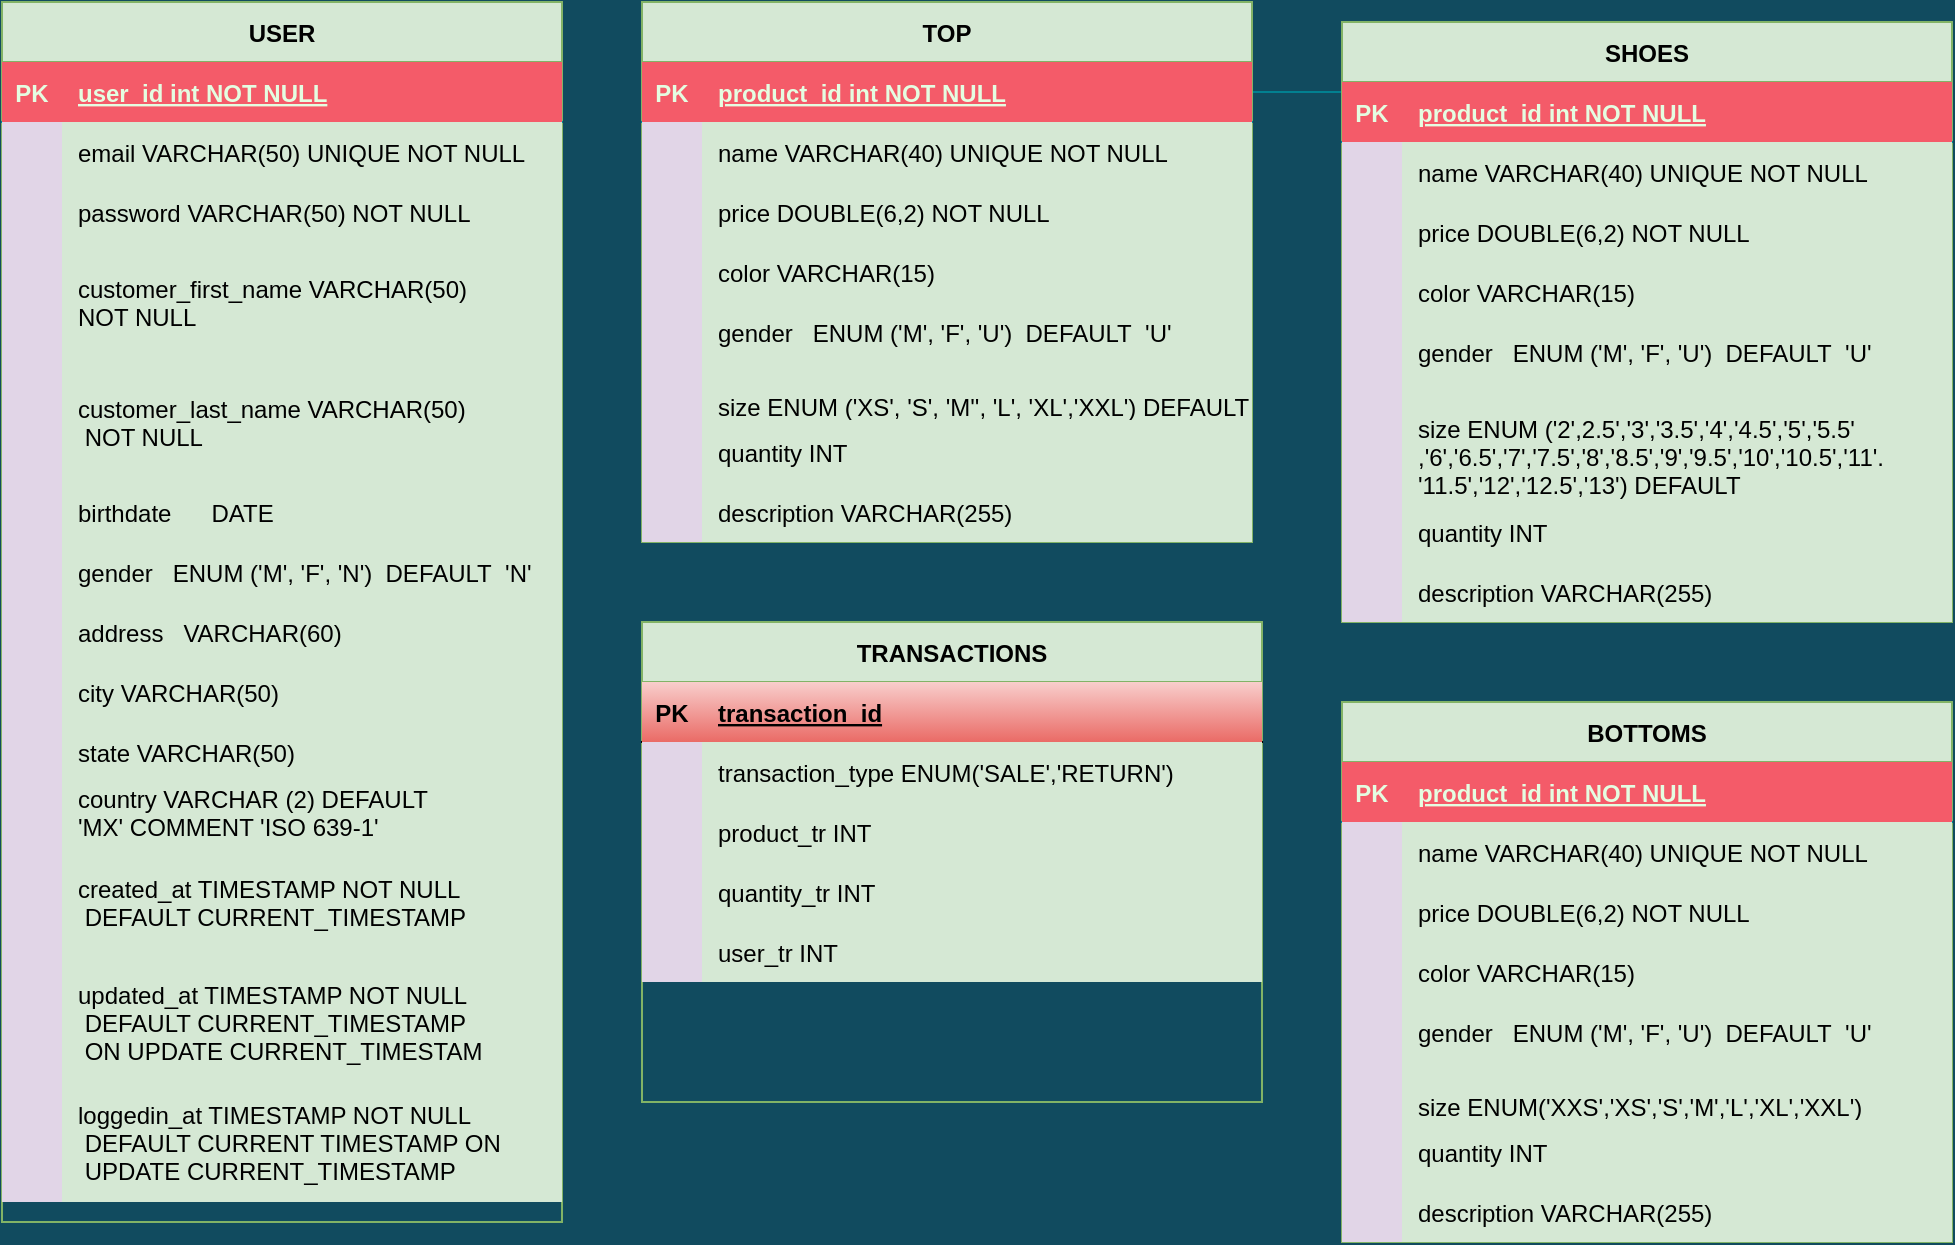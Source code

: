 <mxfile version="13.7.9" type="github">
  <diagram id="R2lEEEUBdFMjLlhIrx00" name="Page-1">
    <mxGraphModel dx="2523" dy="934" grid="1" gridSize="10" guides="1" tooltips="1" connect="1" arrows="1" fold="1" page="1" pageScale="1" pageWidth="850" pageHeight="1100" background="#114B5F" math="0" shadow="0" extFonts="Permanent Marker^https://fonts.googleapis.com/css?family=Permanent+Marker">
      <root>
        <mxCell id="0" />
        <mxCell id="1" parent="0" />
        <mxCell id="C-vyLk0tnHw3VtMMgP7b-12" value="" style="edgeStyle=entityRelationEdgeStyle;endArrow=ERzeroToMany;startArrow=ERone;endFill=1;startFill=0;fillColor=#F45B69;strokeColor=#028090;labelBackgroundColor=#114B5F;fontColor=#E4FDE1;" parent="1" edge="1">
          <mxGeometry width="100" height="100" relative="1" as="geometry">
            <mxPoint x="210.0" y="95" as="sourcePoint" />
            <mxPoint x="330" y="95.0" as="targetPoint" />
          </mxGeometry>
        </mxCell>
        <mxCell id="C-vyLk0tnHw3VtMMgP7b-23" value="USER" style="shape=table;startSize=30;container=1;collapsible=1;childLayout=tableLayout;fixedRows=1;rowLines=0;fontStyle=1;align=center;resizeLast=1;fillColor=#d5e8d4;strokeColor=#82b366;" parent="1" vertex="1">
          <mxGeometry x="-360" y="50" width="280" height="610" as="geometry" />
        </mxCell>
        <mxCell id="C-vyLk0tnHw3VtMMgP7b-24" value="" style="shape=partialRectangle;collapsible=0;dropTarget=0;pointerEvents=0;fillColor=#F45B69;points=[[0,0.5],[1,0.5]];portConstraint=eastwest;top=0;left=0;right=0;bottom=1;strokeColor=#028090;fontColor=#E4FDE1;" parent="C-vyLk0tnHw3VtMMgP7b-23" vertex="1">
          <mxGeometry y="30" width="280" height="30" as="geometry" />
        </mxCell>
        <mxCell id="C-vyLk0tnHw3VtMMgP7b-25" value="PK" style="shape=partialRectangle;overflow=hidden;connectable=0;fillColor=#F45B69;top=0;left=0;bottom=0;right=0;fontStyle=1;strokeColor=#028090;fontColor=#E4FDE1;" parent="C-vyLk0tnHw3VtMMgP7b-24" vertex="1">
          <mxGeometry width="30" height="30" as="geometry" />
        </mxCell>
        <mxCell id="C-vyLk0tnHw3VtMMgP7b-26" value="user_id int NOT NULL " style="shape=partialRectangle;overflow=hidden;connectable=0;fillColor=#F45B69;top=0;left=0;bottom=0;right=0;align=left;spacingLeft=6;fontStyle=5;strokeColor=#028090;fontColor=#E4FDE1;" parent="C-vyLk0tnHw3VtMMgP7b-24" vertex="1">
          <mxGeometry x="30" width="250" height="30" as="geometry" />
        </mxCell>
        <mxCell id="oD9PgxHHljyNCzyuAQ40-407" style="shape=partialRectangle;collapsible=0;dropTarget=0;pointerEvents=0;fillColor=#F45B69;points=[[0,0.5],[1,0.5]];portConstraint=eastwest;top=0;left=0;right=0;bottom=0;strokeColor=#028090;fontColor=#E4FDE1;" parent="C-vyLk0tnHw3VtMMgP7b-23" vertex="1">
          <mxGeometry y="60" width="280" height="30" as="geometry" />
        </mxCell>
        <mxCell id="oD9PgxHHljyNCzyuAQ40-408" style="shape=partialRectangle;overflow=hidden;connectable=0;fillColor=#e1d5e7;top=0;left=0;bottom=0;right=0;strokeColor=#9673a6;" parent="oD9PgxHHljyNCzyuAQ40-407" vertex="1">
          <mxGeometry width="30" height="30" as="geometry" />
        </mxCell>
        <mxCell id="oD9PgxHHljyNCzyuAQ40-409" value="email VARCHAR(50) UNIQUE NOT NULL" style="shape=partialRectangle;overflow=hidden;connectable=0;fillColor=#d5e8d4;top=0;left=0;bottom=0;right=0;align=left;spacingLeft=6;strokeColor=#82b366;shadow=0;sketch=0;" parent="oD9PgxHHljyNCzyuAQ40-407" vertex="1">
          <mxGeometry x="30" width="250" height="30" as="geometry" />
        </mxCell>
        <mxCell id="oD9PgxHHljyNCzyuAQ40-404" style="shape=partialRectangle;collapsible=0;dropTarget=0;pointerEvents=0;fillColor=#F45B69;points=[[0,0.5],[1,0.5]];portConstraint=eastwest;top=0;left=0;right=0;bottom=0;strokeColor=#028090;fontColor=#E4FDE1;" parent="C-vyLk0tnHw3VtMMgP7b-23" vertex="1">
          <mxGeometry y="90" width="280" height="30" as="geometry" />
        </mxCell>
        <mxCell id="oD9PgxHHljyNCzyuAQ40-405" style="shape=partialRectangle;overflow=hidden;connectable=0;fillColor=#e1d5e7;top=0;left=0;bottom=0;right=0;strokeColor=#9673a6;" parent="oD9PgxHHljyNCzyuAQ40-404" vertex="1">
          <mxGeometry width="30" height="30" as="geometry" />
        </mxCell>
        <mxCell id="oD9PgxHHljyNCzyuAQ40-406" value="password VARCHAR(50) NOT NULL" style="shape=partialRectangle;overflow=hidden;connectable=0;fillColor=#d5e8d4;top=0;left=0;bottom=0;right=0;align=left;spacingLeft=6;strokeColor=#82b366;shadow=0;sketch=0;" parent="oD9PgxHHljyNCzyuAQ40-404" vertex="1">
          <mxGeometry x="30" width="250" height="30" as="geometry" />
        </mxCell>
        <mxCell id="C-vyLk0tnHw3VtMMgP7b-27" value="" style="shape=partialRectangle;collapsible=0;dropTarget=0;pointerEvents=0;fillColor=#F45B69;points=[[0,0.5],[1,0.5]];portConstraint=eastwest;top=0;left=0;right=0;bottom=0;strokeColor=#028090;fontColor=#E4FDE1;" parent="C-vyLk0tnHw3VtMMgP7b-23" vertex="1">
          <mxGeometry y="120" width="280" height="60" as="geometry" />
        </mxCell>
        <mxCell id="C-vyLk0tnHw3VtMMgP7b-28" value="" style="shape=partialRectangle;overflow=hidden;connectable=0;fillColor=#e1d5e7;top=0;left=0;bottom=0;right=0;strokeColor=#9673a6;" parent="C-vyLk0tnHw3VtMMgP7b-27" vertex="1">
          <mxGeometry width="30" height="60" as="geometry" />
        </mxCell>
        <mxCell id="C-vyLk0tnHw3VtMMgP7b-29" value="customer_first_name VARCHAR(50) &#xa;NOT NULL" style="shape=partialRectangle;overflow=hidden;connectable=0;fillColor=#d5e8d4;top=0;left=0;bottom=0;right=0;align=left;spacingLeft=6;strokeColor=#82b366;shadow=0;sketch=0;" parent="C-vyLk0tnHw3VtMMgP7b-27" vertex="1">
          <mxGeometry x="30" width="250" height="60" as="geometry" />
        </mxCell>
        <mxCell id="oD9PgxHHljyNCzyuAQ40-422" style="shape=partialRectangle;collapsible=0;dropTarget=0;pointerEvents=0;fillColor=#F45B69;points=[[0,0.5],[1,0.5]];portConstraint=eastwest;top=0;left=0;right=0;bottom=0;strokeColor=#028090;fontColor=#E4FDE1;" parent="C-vyLk0tnHw3VtMMgP7b-23" vertex="1">
          <mxGeometry y="180" width="280" height="60" as="geometry" />
        </mxCell>
        <mxCell id="oD9PgxHHljyNCzyuAQ40-423" style="shape=partialRectangle;overflow=hidden;connectable=0;fillColor=#e1d5e7;top=0;left=0;bottom=0;right=0;strokeColor=#9673a6;" parent="oD9PgxHHljyNCzyuAQ40-422" vertex="1">
          <mxGeometry width="30" height="60" as="geometry" />
        </mxCell>
        <mxCell id="oD9PgxHHljyNCzyuAQ40-424" value="customer_last_name VARCHAR(50)&#xa; NOT NULL" style="shape=partialRectangle;overflow=hidden;connectable=0;fillColor=#d5e8d4;top=0;left=0;bottom=0;right=0;align=left;spacingLeft=6;strokeColor=#82b366;shadow=0;sketch=0;" parent="oD9PgxHHljyNCzyuAQ40-422" vertex="1">
          <mxGeometry x="30" width="250" height="60" as="geometry" />
        </mxCell>
        <mxCell id="oD9PgxHHljyNCzyuAQ40-401" style="shape=partialRectangle;collapsible=0;dropTarget=0;pointerEvents=0;fillColor=#F45B69;points=[[0,0.5],[1,0.5]];portConstraint=eastwest;top=0;left=0;right=0;bottom=0;strokeColor=#028090;fontColor=#E4FDE1;" parent="C-vyLk0tnHw3VtMMgP7b-23" vertex="1">
          <mxGeometry y="240" width="280" height="30" as="geometry" />
        </mxCell>
        <mxCell id="oD9PgxHHljyNCzyuAQ40-402" style="shape=partialRectangle;overflow=hidden;connectable=0;fillColor=#e1d5e7;top=0;left=0;bottom=0;right=0;strokeColor=#9673a6;" parent="oD9PgxHHljyNCzyuAQ40-401" vertex="1">
          <mxGeometry width="30" height="30" as="geometry" />
        </mxCell>
        <mxCell id="oD9PgxHHljyNCzyuAQ40-403" value="birthdate      DATE" style="shape=partialRectangle;overflow=hidden;connectable=0;fillColor=#d5e8d4;top=0;left=0;bottom=0;right=0;align=left;spacingLeft=6;strokeColor=#82b366;shadow=0;sketch=0;" parent="oD9PgxHHljyNCzyuAQ40-401" vertex="1">
          <mxGeometry x="30" width="250" height="30" as="geometry" />
        </mxCell>
        <mxCell id="oD9PgxHHljyNCzyuAQ40-410" style="shape=partialRectangle;collapsible=0;dropTarget=0;pointerEvents=0;fillColor=#F45B69;points=[[0,0.5],[1,0.5]];portConstraint=eastwest;top=0;left=0;right=0;bottom=0;strokeColor=#028090;fontColor=#E4FDE1;" parent="C-vyLk0tnHw3VtMMgP7b-23" vertex="1">
          <mxGeometry y="270" width="280" height="30" as="geometry" />
        </mxCell>
        <mxCell id="oD9PgxHHljyNCzyuAQ40-411" style="shape=partialRectangle;overflow=hidden;connectable=0;fillColor=#e1d5e7;top=0;left=0;bottom=0;right=0;strokeColor=#9673a6;" parent="oD9PgxHHljyNCzyuAQ40-410" vertex="1">
          <mxGeometry width="30" height="30" as="geometry" />
        </mxCell>
        <mxCell id="oD9PgxHHljyNCzyuAQ40-412" value="gender   ENUM (&#39;M&#39;, &#39;F&#39;, &#39;N&#39;)  DEFAULT  &#39;N&#39;" style="shape=partialRectangle;overflow=hidden;connectable=0;fillColor=#d5e8d4;top=0;left=0;bottom=0;right=0;align=left;spacingLeft=6;strokeColor=#82b366;shadow=0;sketch=0;" parent="oD9PgxHHljyNCzyuAQ40-410" vertex="1">
          <mxGeometry x="30" width="250" height="30" as="geometry" />
        </mxCell>
        <mxCell id="oD9PgxHHljyNCzyuAQ40-419" style="shape=partialRectangle;collapsible=0;dropTarget=0;pointerEvents=0;fillColor=#F45B69;points=[[0,0.5],[1,0.5]];portConstraint=eastwest;top=0;left=0;right=0;bottom=0;strokeColor=#028090;fontColor=#E4FDE1;" parent="C-vyLk0tnHw3VtMMgP7b-23" vertex="1">
          <mxGeometry y="300" width="280" height="30" as="geometry" />
        </mxCell>
        <mxCell id="oD9PgxHHljyNCzyuAQ40-420" style="shape=partialRectangle;overflow=hidden;connectable=0;fillColor=#e1d5e7;top=0;left=0;bottom=0;right=0;strokeColor=#9673a6;" parent="oD9PgxHHljyNCzyuAQ40-419" vertex="1">
          <mxGeometry width="30" height="30" as="geometry" />
        </mxCell>
        <mxCell id="oD9PgxHHljyNCzyuAQ40-421" value="address   VARCHAR(60)" style="shape=partialRectangle;overflow=hidden;connectable=0;fillColor=#d5e8d4;top=0;left=0;bottom=0;right=0;align=left;spacingLeft=6;strokeColor=#82b366;shadow=0;sketch=0;" parent="oD9PgxHHljyNCzyuAQ40-419" vertex="1">
          <mxGeometry x="30" width="250" height="30" as="geometry" />
        </mxCell>
        <mxCell id="oD9PgxHHljyNCzyuAQ40-469" style="shape=partialRectangle;collapsible=0;dropTarget=0;pointerEvents=0;fillColor=#F45B69;points=[[0,0.5],[1,0.5]];portConstraint=eastwest;top=0;left=0;right=0;bottom=0;strokeColor=#028090;fontColor=#E4FDE1;" parent="C-vyLk0tnHw3VtMMgP7b-23" vertex="1">
          <mxGeometry y="330" width="280" height="30" as="geometry" />
        </mxCell>
        <mxCell id="oD9PgxHHljyNCzyuAQ40-470" style="shape=partialRectangle;overflow=hidden;connectable=0;fillColor=#e1d5e7;top=0;left=0;bottom=0;right=0;strokeColor=#9673a6;" parent="oD9PgxHHljyNCzyuAQ40-469" vertex="1">
          <mxGeometry width="30" height="30" as="geometry" />
        </mxCell>
        <mxCell id="oD9PgxHHljyNCzyuAQ40-471" value="city VARCHAR(50)" style="shape=partialRectangle;overflow=hidden;connectable=0;fillColor=#d5e8d4;top=0;left=0;bottom=0;right=0;align=left;spacingLeft=6;strokeColor=#82b366;shadow=0;sketch=0;" parent="oD9PgxHHljyNCzyuAQ40-469" vertex="1">
          <mxGeometry x="30" width="250" height="30" as="geometry" />
        </mxCell>
        <mxCell id="oD9PgxHHljyNCzyuAQ40-416" style="shape=partialRectangle;collapsible=0;dropTarget=0;pointerEvents=0;fillColor=#F45B69;points=[[0,0.5],[1,0.5]];portConstraint=eastwest;top=0;left=0;right=0;bottom=0;strokeColor=#028090;fontColor=#E4FDE1;" parent="C-vyLk0tnHw3VtMMgP7b-23" vertex="1">
          <mxGeometry y="360" width="280" height="30" as="geometry" />
        </mxCell>
        <mxCell id="oD9PgxHHljyNCzyuAQ40-417" style="shape=partialRectangle;overflow=hidden;connectable=0;fillColor=#e1d5e7;top=0;left=0;bottom=0;right=0;strokeColor=#9673a6;" parent="oD9PgxHHljyNCzyuAQ40-416" vertex="1">
          <mxGeometry width="30" height="30" as="geometry" />
        </mxCell>
        <mxCell id="oD9PgxHHljyNCzyuAQ40-418" value="state VARCHAR(50)" style="shape=partialRectangle;overflow=hidden;connectable=0;fillColor=#d5e8d4;top=0;left=0;bottom=0;right=0;align=left;spacingLeft=6;strokeColor=#82b366;shadow=0;sketch=0;" parent="oD9PgxHHljyNCzyuAQ40-416" vertex="1">
          <mxGeometry x="30" width="250" height="30" as="geometry" />
        </mxCell>
        <mxCell id="oD9PgxHHljyNCzyuAQ40-413" style="shape=partialRectangle;collapsible=0;dropTarget=0;pointerEvents=0;fillColor=#F45B69;points=[[0,0.5],[1,0.5]];portConstraint=eastwest;top=0;left=0;right=0;bottom=0;strokeColor=#028090;fontColor=#E4FDE1;" parent="C-vyLk0tnHw3VtMMgP7b-23" vertex="1">
          <mxGeometry y="390" width="280" height="30" as="geometry" />
        </mxCell>
        <mxCell id="oD9PgxHHljyNCzyuAQ40-414" style="shape=partialRectangle;overflow=hidden;connectable=0;fillColor=#e1d5e7;top=0;left=0;bottom=0;right=0;strokeColor=#9673a6;" parent="oD9PgxHHljyNCzyuAQ40-413" vertex="1">
          <mxGeometry width="30" height="30" as="geometry" />
        </mxCell>
        <mxCell id="oD9PgxHHljyNCzyuAQ40-415" value="country VARCHAR (2) DEFAULT &#xa;&#39;MX&#39; COMMENT &#39;ISO 639-1&#39;" style="shape=partialRectangle;overflow=hidden;connectable=0;fillColor=#d5e8d4;top=0;left=0;bottom=0;right=0;align=left;spacingLeft=6;strokeColor=#82b366;shadow=0;sketch=0;" parent="oD9PgxHHljyNCzyuAQ40-413" vertex="1">
          <mxGeometry x="30" width="250" height="30" as="geometry" />
        </mxCell>
        <mxCell id="naut1iJeY3-tJLhUPmOj-7" style="shape=partialRectangle;collapsible=0;dropTarget=0;pointerEvents=0;fillColor=#F45B69;points=[[0,0.5],[1,0.5]];portConstraint=eastwest;top=0;left=0;right=0;bottom=0;strokeColor=#028090;fontColor=#E4FDE1;" parent="C-vyLk0tnHw3VtMMgP7b-23" vertex="1">
          <mxGeometry y="420" width="280" height="60" as="geometry" />
        </mxCell>
        <mxCell id="naut1iJeY3-tJLhUPmOj-8" style="shape=partialRectangle;overflow=hidden;connectable=0;fillColor=#e1d5e7;top=0;left=0;bottom=0;right=0;strokeColor=#9673a6;" parent="naut1iJeY3-tJLhUPmOj-7" vertex="1">
          <mxGeometry width="30" height="60" as="geometry" />
        </mxCell>
        <mxCell id="naut1iJeY3-tJLhUPmOj-9" value="created_at TIMESTAMP NOT NULL&#xa; DEFAULT CURRENT_TIMESTAMP" style="shape=partialRectangle;overflow=hidden;connectable=0;fillColor=#d5e8d4;top=0;left=0;bottom=0;right=0;align=left;spacingLeft=6;strokeColor=#82b366;shadow=0;sketch=0;" parent="naut1iJeY3-tJLhUPmOj-7" vertex="1">
          <mxGeometry x="30" width="250" height="60" as="geometry" />
        </mxCell>
        <mxCell id="naut1iJeY3-tJLhUPmOj-4" style="shape=partialRectangle;collapsible=0;dropTarget=0;pointerEvents=0;fillColor=#F45B69;points=[[0,0.5],[1,0.5]];portConstraint=eastwest;top=0;left=0;right=0;bottom=0;strokeColor=#028090;fontColor=#E4FDE1;" parent="C-vyLk0tnHw3VtMMgP7b-23" vertex="1">
          <mxGeometry y="480" width="280" height="60" as="geometry" />
        </mxCell>
        <mxCell id="naut1iJeY3-tJLhUPmOj-5" style="shape=partialRectangle;overflow=hidden;connectable=0;fillColor=#e1d5e7;top=0;left=0;bottom=0;right=0;strokeColor=#9673a6;" parent="naut1iJeY3-tJLhUPmOj-4" vertex="1">
          <mxGeometry width="30" height="60" as="geometry" />
        </mxCell>
        <mxCell id="naut1iJeY3-tJLhUPmOj-6" value="updated_at TIMESTAMP NOT NULL&#xa; DEFAULT CURRENT_TIMESTAMP&#xa; ON UPDATE CURRENT_TIMESTAM" style="shape=partialRectangle;overflow=hidden;connectable=0;fillColor=#d5e8d4;top=0;left=0;bottom=0;right=0;align=left;spacingLeft=6;strokeColor=#82b366;shadow=0;sketch=0;" parent="naut1iJeY3-tJLhUPmOj-4" vertex="1">
          <mxGeometry x="30" width="250" height="60" as="geometry" />
        </mxCell>
        <mxCell id="L4Gg6CI8i0R-dzwSmzp2-1" style="shape=partialRectangle;collapsible=0;dropTarget=0;pointerEvents=0;fillColor=#F45B69;points=[[0,0.5],[1,0.5]];portConstraint=eastwest;top=0;left=0;right=0;bottom=0;strokeColor=#028090;fontColor=#E4FDE1;" vertex="1" parent="C-vyLk0tnHw3VtMMgP7b-23">
          <mxGeometry y="540" width="280" height="60" as="geometry" />
        </mxCell>
        <mxCell id="L4Gg6CI8i0R-dzwSmzp2-2" style="shape=partialRectangle;overflow=hidden;connectable=0;fillColor=#e1d5e7;top=0;left=0;bottom=0;right=0;strokeColor=#9673a6;" vertex="1" parent="L4Gg6CI8i0R-dzwSmzp2-1">
          <mxGeometry width="30" height="60" as="geometry" />
        </mxCell>
        <mxCell id="L4Gg6CI8i0R-dzwSmzp2-3" value="loggedin_at TIMESTAMP NOT NULL&#xa; DEFAULT CURRENT TIMESTAMP ON&#xa; UPDATE CURRENT_TIMESTAMP" style="shape=partialRectangle;overflow=hidden;connectable=0;fillColor=#d5e8d4;top=0;left=0;bottom=0;right=0;align=left;spacingLeft=6;strokeColor=#82b366;shadow=0;sketch=0;" vertex="1" parent="L4Gg6CI8i0R-dzwSmzp2-1">
          <mxGeometry x="30" width="250" height="60" as="geometry" />
        </mxCell>
        <mxCell id="oD9PgxHHljyNCzyuAQ40-425" value="TOP" style="shape=table;startSize=30;container=1;collapsible=1;childLayout=tableLayout;fixedRows=1;rowLines=0;fontStyle=1;align=center;resizeLast=1;fillColor=#d5e8d4;strokeColor=#82b366;" parent="1" vertex="1">
          <mxGeometry x="-40" y="50" width="305" height="270" as="geometry" />
        </mxCell>
        <mxCell id="oD9PgxHHljyNCzyuAQ40-426" value="" style="shape=partialRectangle;collapsible=0;dropTarget=0;pointerEvents=0;fillColor=#F45B69;points=[[0,0.5],[1,0.5]];portConstraint=eastwest;top=0;left=0;right=0;bottom=1;strokeColor=#028090;fontColor=#E4FDE1;" parent="oD9PgxHHljyNCzyuAQ40-425" vertex="1">
          <mxGeometry y="30" width="305" height="30" as="geometry" />
        </mxCell>
        <mxCell id="oD9PgxHHljyNCzyuAQ40-427" value="PK" style="shape=partialRectangle;overflow=hidden;connectable=0;fillColor=#F45B69;top=0;left=0;bottom=0;right=0;fontStyle=1;strokeColor=#028090;fontColor=#E4FDE1;" parent="oD9PgxHHljyNCzyuAQ40-426" vertex="1">
          <mxGeometry width="30" height="30" as="geometry" />
        </mxCell>
        <mxCell id="oD9PgxHHljyNCzyuAQ40-428" value="product_id int NOT NULL " style="shape=partialRectangle;overflow=hidden;connectable=0;fillColor=#F45B69;top=0;left=0;bottom=0;right=0;align=left;spacingLeft=6;fontStyle=5;strokeColor=#028090;fontColor=#E4FDE1;" parent="oD9PgxHHljyNCzyuAQ40-426" vertex="1">
          <mxGeometry x="30" width="275" height="30" as="geometry" />
        </mxCell>
        <mxCell id="oD9PgxHHljyNCzyuAQ40-429" style="shape=partialRectangle;collapsible=0;dropTarget=0;pointerEvents=0;fillColor=#F45B69;points=[[0,0.5],[1,0.5]];portConstraint=eastwest;top=0;left=0;right=0;bottom=0;strokeColor=#028090;fontColor=#E4FDE1;" parent="oD9PgxHHljyNCzyuAQ40-425" vertex="1">
          <mxGeometry y="60" width="305" height="30" as="geometry" />
        </mxCell>
        <mxCell id="oD9PgxHHljyNCzyuAQ40-430" style="shape=partialRectangle;overflow=hidden;connectable=0;fillColor=#e1d5e7;top=0;left=0;bottom=0;right=0;strokeColor=#9673a6;" parent="oD9PgxHHljyNCzyuAQ40-429" vertex="1">
          <mxGeometry width="30" height="30" as="geometry" />
        </mxCell>
        <mxCell id="oD9PgxHHljyNCzyuAQ40-431" value="name VARCHAR(40) UNIQUE NOT NULL" style="shape=partialRectangle;overflow=hidden;connectable=0;fillColor=#d5e8d4;top=0;left=0;bottom=0;right=0;align=left;spacingLeft=6;strokeColor=#82b366;shadow=0;sketch=0;" parent="oD9PgxHHljyNCzyuAQ40-429" vertex="1">
          <mxGeometry x="30" width="275" height="30" as="geometry" />
        </mxCell>
        <mxCell id="oD9PgxHHljyNCzyuAQ40-432" value="" style="shape=partialRectangle;collapsible=0;dropTarget=0;pointerEvents=0;fillColor=#F45B69;points=[[0,0.5],[1,0.5]];portConstraint=eastwest;top=0;left=0;right=0;bottom=0;strokeColor=#028090;fontColor=#E4FDE1;" parent="oD9PgxHHljyNCzyuAQ40-425" vertex="1">
          <mxGeometry y="90" width="305" height="30" as="geometry" />
        </mxCell>
        <mxCell id="oD9PgxHHljyNCzyuAQ40-433" value="" style="shape=partialRectangle;overflow=hidden;connectable=0;fillColor=#e1d5e7;top=0;left=0;bottom=0;right=0;strokeColor=#9673a6;" parent="oD9PgxHHljyNCzyuAQ40-432" vertex="1">
          <mxGeometry width="30" height="30" as="geometry" />
        </mxCell>
        <mxCell id="oD9PgxHHljyNCzyuAQ40-434" value="price DOUBLE(6,2) NOT NULL" style="shape=partialRectangle;overflow=hidden;connectable=0;fillColor=#d5e8d4;top=0;left=0;bottom=0;right=0;align=left;spacingLeft=6;strokeColor=#82b366;shadow=0;sketch=0;" parent="oD9PgxHHljyNCzyuAQ40-432" vertex="1">
          <mxGeometry x="30" width="275" height="30" as="geometry" />
        </mxCell>
        <mxCell id="oD9PgxHHljyNCzyuAQ40-435" style="shape=partialRectangle;collapsible=0;dropTarget=0;pointerEvents=0;fillColor=#F45B69;points=[[0,0.5],[1,0.5]];portConstraint=eastwest;top=0;left=0;right=0;bottom=0;strokeColor=#028090;fontColor=#E4FDE1;" parent="oD9PgxHHljyNCzyuAQ40-425" vertex="1">
          <mxGeometry y="120" width="305" height="30" as="geometry" />
        </mxCell>
        <mxCell id="oD9PgxHHljyNCzyuAQ40-436" style="shape=partialRectangle;overflow=hidden;connectable=0;fillColor=#e1d5e7;top=0;left=0;bottom=0;right=0;strokeColor=#9673a6;" parent="oD9PgxHHljyNCzyuAQ40-435" vertex="1">
          <mxGeometry width="30" height="30" as="geometry" />
        </mxCell>
        <mxCell id="oD9PgxHHljyNCzyuAQ40-437" value="color VARCHAR(15)" style="shape=partialRectangle;overflow=hidden;connectable=0;fillColor=#d5e8d4;top=0;left=0;bottom=0;right=0;align=left;spacingLeft=6;strokeColor=#82b366;shadow=0;sketch=0;" parent="oD9PgxHHljyNCzyuAQ40-435" vertex="1">
          <mxGeometry x="30" width="275" height="30" as="geometry" />
        </mxCell>
        <mxCell id="oD9PgxHHljyNCzyuAQ40-444" style="shape=partialRectangle;collapsible=0;dropTarget=0;pointerEvents=0;fillColor=#F45B69;points=[[0,0.5],[1,0.5]];portConstraint=eastwest;top=0;left=0;right=0;bottom=0;strokeColor=#028090;fontColor=#E4FDE1;" parent="oD9PgxHHljyNCzyuAQ40-425" vertex="1">
          <mxGeometry y="150" width="305" height="30" as="geometry" />
        </mxCell>
        <mxCell id="oD9PgxHHljyNCzyuAQ40-445" style="shape=partialRectangle;overflow=hidden;connectable=0;fillColor=#e1d5e7;top=0;left=0;bottom=0;right=0;strokeColor=#9673a6;" parent="oD9PgxHHljyNCzyuAQ40-444" vertex="1">
          <mxGeometry width="30" height="30" as="geometry" />
        </mxCell>
        <mxCell id="oD9PgxHHljyNCzyuAQ40-446" value="gender   ENUM (&#39;M&#39;, &#39;F&#39;, &#39;U&#39;)  DEFAULT  &#39;U&#39;" style="shape=partialRectangle;overflow=hidden;connectable=0;fillColor=#d5e8d4;top=0;left=0;bottom=0;right=0;align=left;spacingLeft=6;strokeColor=#82b366;shadow=0;sketch=0;" parent="oD9PgxHHljyNCzyuAQ40-444" vertex="1">
          <mxGeometry x="30" width="275" height="30" as="geometry" />
        </mxCell>
        <mxCell id="oD9PgxHHljyNCzyuAQ40-450" style="shape=partialRectangle;collapsible=0;dropTarget=0;pointerEvents=0;fillColor=#F45B69;points=[[0,0.5],[1,0.5]];portConstraint=eastwest;top=0;left=0;right=0;bottom=0;strokeColor=#028090;fontColor=#E4FDE1;" parent="oD9PgxHHljyNCzyuAQ40-425" vertex="1">
          <mxGeometry y="180" width="305" height="30" as="geometry" />
        </mxCell>
        <mxCell id="oD9PgxHHljyNCzyuAQ40-451" style="shape=partialRectangle;overflow=hidden;connectable=0;fillColor=#e1d5e7;top=0;left=0;bottom=0;right=0;strokeColor=#9673a6;" parent="oD9PgxHHljyNCzyuAQ40-450" vertex="1">
          <mxGeometry width="30" height="30" as="geometry" />
        </mxCell>
        <mxCell id="oD9PgxHHljyNCzyuAQ40-452" value="&#xa;size ENUM (&#39;XS&#39;, &#39;S&#39;, &#39;M&#39;&#39;, &#39;L&#39;, &#39;XL&#39;,&#39;XXL&#39;) DEFAULT &#39;M&#39;" style="shape=partialRectangle;overflow=hidden;connectable=0;fillColor=#d5e8d4;top=0;left=0;bottom=0;right=0;align=left;spacingLeft=6;strokeColor=#82b366;shadow=0;sketch=0;" parent="oD9PgxHHljyNCzyuAQ40-450" vertex="1">
          <mxGeometry x="30" width="275" height="30" as="geometry" />
        </mxCell>
        <mxCell id="naut1iJeY3-tJLhUPmOj-10" style="shape=partialRectangle;collapsible=0;dropTarget=0;pointerEvents=0;fillColor=#F45B69;points=[[0,0.5],[1,0.5]];portConstraint=eastwest;top=0;left=0;right=0;bottom=0;strokeColor=#028090;fontColor=#E4FDE1;" parent="oD9PgxHHljyNCzyuAQ40-425" vertex="1">
          <mxGeometry y="210" width="305" height="30" as="geometry" />
        </mxCell>
        <mxCell id="naut1iJeY3-tJLhUPmOj-11" style="shape=partialRectangle;overflow=hidden;connectable=0;fillColor=#e1d5e7;top=0;left=0;bottom=0;right=0;strokeColor=#9673a6;" parent="naut1iJeY3-tJLhUPmOj-10" vertex="1">
          <mxGeometry width="30" height="30" as="geometry" />
        </mxCell>
        <mxCell id="naut1iJeY3-tJLhUPmOj-12" value="quantity INT" style="shape=partialRectangle;overflow=hidden;connectable=0;fillColor=#d5e8d4;top=0;left=0;bottom=0;right=0;align=left;spacingLeft=6;strokeColor=#82b366;shadow=0;sketch=0;" parent="naut1iJeY3-tJLhUPmOj-10" vertex="1">
          <mxGeometry x="30" width="275" height="30" as="geometry" />
        </mxCell>
        <mxCell id="naut1iJeY3-tJLhUPmOj-13" style="shape=partialRectangle;collapsible=0;dropTarget=0;pointerEvents=0;fillColor=#F45B69;points=[[0,0.5],[1,0.5]];portConstraint=eastwest;top=0;left=0;right=0;bottom=0;strokeColor=#028090;fontColor=#E4FDE1;" parent="oD9PgxHHljyNCzyuAQ40-425" vertex="1">
          <mxGeometry y="240" width="305" height="30" as="geometry" />
        </mxCell>
        <mxCell id="naut1iJeY3-tJLhUPmOj-14" style="shape=partialRectangle;overflow=hidden;connectable=0;fillColor=#e1d5e7;top=0;left=0;bottom=0;right=0;strokeColor=#9673a6;" parent="naut1iJeY3-tJLhUPmOj-13" vertex="1">
          <mxGeometry width="30" height="30" as="geometry" />
        </mxCell>
        <mxCell id="naut1iJeY3-tJLhUPmOj-15" value="description VARCHAR(255)" style="shape=partialRectangle;overflow=hidden;connectable=0;fillColor=#d5e8d4;top=0;left=0;bottom=0;right=0;align=left;spacingLeft=6;strokeColor=#82b366;shadow=0;sketch=0;" parent="naut1iJeY3-tJLhUPmOj-13" vertex="1">
          <mxGeometry x="30" width="275" height="30" as="geometry" />
        </mxCell>
        <mxCell id="L4Gg6CI8i0R-dzwSmzp2-7" value="TRANSACTIONS" style="shape=table;startSize=30;container=1;collapsible=1;childLayout=tableLayout;fixedRows=1;rowLines=0;fontStyle=1;align=center;resizeLast=1;fillColor=#d5e8d4;strokeColor=#82b366;" vertex="1" parent="1">
          <mxGeometry x="-40" y="360" width="310" height="240" as="geometry" />
        </mxCell>
        <mxCell id="L4Gg6CI8i0R-dzwSmzp2-8" value="" style="shape=partialRectangle;collapsible=0;dropTarget=0;pointerEvents=0;fillColor=none;top=0;left=0;bottom=1;right=0;points=[[0,0.5],[1,0.5]];portConstraint=eastwest;" vertex="1" parent="L4Gg6CI8i0R-dzwSmzp2-7">
          <mxGeometry y="30" width="310" height="30" as="geometry" />
        </mxCell>
        <mxCell id="L4Gg6CI8i0R-dzwSmzp2-9" value="PK" style="shape=partialRectangle;connectable=0;fillColor=#f8cecc;top=0;left=0;bottom=0;right=0;fontStyle=1;overflow=hidden;strokeColor=#b85450;gradientColor=#ea6b66;" vertex="1" parent="L4Gg6CI8i0R-dzwSmzp2-8">
          <mxGeometry width="30" height="30" as="geometry" />
        </mxCell>
        <mxCell id="L4Gg6CI8i0R-dzwSmzp2-10" value="transaction_id" style="shape=partialRectangle;connectable=0;fillColor=#f8cecc;top=0;left=0;bottom=0;right=0;align=left;spacingLeft=6;fontStyle=5;overflow=hidden;strokeColor=#b85450;gradientColor=#ea6b66;" vertex="1" parent="L4Gg6CI8i0R-dzwSmzp2-8">
          <mxGeometry x="30" width="280" height="30" as="geometry" />
        </mxCell>
        <mxCell id="L4Gg6CI8i0R-dzwSmzp2-11" value="" style="shape=partialRectangle;collapsible=0;dropTarget=0;pointerEvents=0;fillColor=none;top=0;left=0;bottom=0;right=0;points=[[0,0.5],[1,0.5]];portConstraint=eastwest;" vertex="1" parent="L4Gg6CI8i0R-dzwSmzp2-7">
          <mxGeometry y="60" width="310" height="30" as="geometry" />
        </mxCell>
        <mxCell id="L4Gg6CI8i0R-dzwSmzp2-12" value="" style="shape=partialRectangle;connectable=0;fillColor=#e1d5e7;top=0;left=0;bottom=0;right=0;editable=1;overflow=hidden;strokeColor=#9673a6;" vertex="1" parent="L4Gg6CI8i0R-dzwSmzp2-11">
          <mxGeometry width="30" height="30" as="geometry" />
        </mxCell>
        <mxCell id="L4Gg6CI8i0R-dzwSmzp2-13" value="transaction_type ENUM(&#39;SALE&#39;,&#39;RETURN&#39;)" style="shape=partialRectangle;connectable=0;fillColor=#d5e8d4;top=0;left=0;bottom=0;right=0;align=left;spacingLeft=6;overflow=hidden;strokeColor=#82b366;" vertex="1" parent="L4Gg6CI8i0R-dzwSmzp2-11">
          <mxGeometry x="30" width="280" height="30" as="geometry" />
        </mxCell>
        <mxCell id="L4Gg6CI8i0R-dzwSmzp2-14" value="" style="shape=partialRectangle;collapsible=0;dropTarget=0;pointerEvents=0;fillColor=none;top=0;left=0;bottom=0;right=0;points=[[0,0.5],[1,0.5]];portConstraint=eastwest;" vertex="1" parent="L4Gg6CI8i0R-dzwSmzp2-7">
          <mxGeometry y="90" width="310" height="30" as="geometry" />
        </mxCell>
        <mxCell id="L4Gg6CI8i0R-dzwSmzp2-15" value="" style="shape=partialRectangle;connectable=0;fillColor=#e1d5e7;top=0;left=0;bottom=0;right=0;editable=1;overflow=hidden;strokeColor=#9673a6;" vertex="1" parent="L4Gg6CI8i0R-dzwSmzp2-14">
          <mxGeometry width="30" height="30" as="geometry" />
        </mxCell>
        <mxCell id="L4Gg6CI8i0R-dzwSmzp2-16" value="product_tr INT" style="shape=partialRectangle;connectable=0;fillColor=#d5e8d4;top=0;left=0;bottom=0;right=0;align=left;spacingLeft=6;overflow=hidden;strokeColor=#82b366;" vertex="1" parent="L4Gg6CI8i0R-dzwSmzp2-14">
          <mxGeometry x="30" width="280" height="30" as="geometry" />
        </mxCell>
        <mxCell id="L4Gg6CI8i0R-dzwSmzp2-17" value="" style="shape=partialRectangle;collapsible=0;dropTarget=0;pointerEvents=0;fillColor=none;top=0;left=0;bottom=0;right=0;points=[[0,0.5],[1,0.5]];portConstraint=eastwest;" vertex="1" parent="L4Gg6CI8i0R-dzwSmzp2-7">
          <mxGeometry y="120" width="310" height="30" as="geometry" />
        </mxCell>
        <mxCell id="L4Gg6CI8i0R-dzwSmzp2-18" value="" style="shape=partialRectangle;connectable=0;fillColor=#e1d5e7;top=0;left=0;bottom=0;right=0;editable=1;overflow=hidden;strokeColor=#9673a6;" vertex="1" parent="L4Gg6CI8i0R-dzwSmzp2-17">
          <mxGeometry width="30" height="30" as="geometry" />
        </mxCell>
        <mxCell id="L4Gg6CI8i0R-dzwSmzp2-19" value="quantity_tr INT" style="shape=partialRectangle;connectable=0;fillColor=#d5e8d4;top=0;left=0;bottom=0;right=0;align=left;spacingLeft=6;overflow=hidden;strokeColor=#82b366;" vertex="1" parent="L4Gg6CI8i0R-dzwSmzp2-17">
          <mxGeometry x="30" width="280" height="30" as="geometry" />
        </mxCell>
        <mxCell id="L4Gg6CI8i0R-dzwSmzp2-76" style="shape=partialRectangle;collapsible=0;dropTarget=0;pointerEvents=0;fillColor=none;top=0;left=0;bottom=0;right=0;points=[[0,0.5],[1,0.5]];portConstraint=eastwest;" vertex="1" parent="L4Gg6CI8i0R-dzwSmzp2-7">
          <mxGeometry y="150" width="310" height="30" as="geometry" />
        </mxCell>
        <mxCell id="L4Gg6CI8i0R-dzwSmzp2-77" style="shape=partialRectangle;connectable=0;fillColor=#e1d5e7;top=0;left=0;bottom=0;right=0;editable=1;overflow=hidden;strokeColor=#9673a6;" vertex="1" parent="L4Gg6CI8i0R-dzwSmzp2-76">
          <mxGeometry width="30" height="30" as="geometry" />
        </mxCell>
        <mxCell id="L4Gg6CI8i0R-dzwSmzp2-78" value="user_tr INT" style="shape=partialRectangle;connectable=0;fillColor=#d5e8d4;top=0;left=0;bottom=0;right=0;align=left;spacingLeft=6;overflow=hidden;strokeColor=#82b366;" vertex="1" parent="L4Gg6CI8i0R-dzwSmzp2-76">
          <mxGeometry x="30" width="280" height="30" as="geometry" />
        </mxCell>
        <mxCell id="L4Gg6CI8i0R-dzwSmzp2-45" value="BOTTOMS" style="shape=table;startSize=30;container=1;collapsible=1;childLayout=tableLayout;fixedRows=1;rowLines=0;fontStyle=1;align=center;resizeLast=1;fillColor=#d5e8d4;strokeColor=#82b366;" vertex="1" parent="1">
          <mxGeometry x="310" y="400" width="305" height="270.0" as="geometry" />
        </mxCell>
        <mxCell id="L4Gg6CI8i0R-dzwSmzp2-46" value="" style="shape=partialRectangle;collapsible=0;dropTarget=0;pointerEvents=0;fillColor=#F45B69;points=[[0,0.5],[1,0.5]];portConstraint=eastwest;top=0;left=0;right=0;bottom=1;strokeColor=#028090;fontColor=#E4FDE1;" vertex="1" parent="L4Gg6CI8i0R-dzwSmzp2-45">
          <mxGeometry y="30" width="305" height="30" as="geometry" />
        </mxCell>
        <mxCell id="L4Gg6CI8i0R-dzwSmzp2-47" value="PK" style="shape=partialRectangle;overflow=hidden;connectable=0;fillColor=#F45B69;top=0;left=0;bottom=0;right=0;fontStyle=1;strokeColor=#028090;fontColor=#E4FDE1;" vertex="1" parent="L4Gg6CI8i0R-dzwSmzp2-46">
          <mxGeometry width="30" height="30" as="geometry" />
        </mxCell>
        <mxCell id="L4Gg6CI8i0R-dzwSmzp2-48" value="product_id int NOT NULL " style="shape=partialRectangle;overflow=hidden;connectable=0;fillColor=#F45B69;top=0;left=0;bottom=0;right=0;align=left;spacingLeft=6;fontStyle=5;strokeColor=#028090;fontColor=#E4FDE1;" vertex="1" parent="L4Gg6CI8i0R-dzwSmzp2-46">
          <mxGeometry x="30" width="275" height="30" as="geometry" />
        </mxCell>
        <mxCell id="L4Gg6CI8i0R-dzwSmzp2-49" style="shape=partialRectangle;collapsible=0;dropTarget=0;pointerEvents=0;fillColor=#F45B69;points=[[0,0.5],[1,0.5]];portConstraint=eastwest;top=0;left=0;right=0;bottom=0;strokeColor=#028090;fontColor=#E4FDE1;" vertex="1" parent="L4Gg6CI8i0R-dzwSmzp2-45">
          <mxGeometry y="60" width="305" height="30" as="geometry" />
        </mxCell>
        <mxCell id="L4Gg6CI8i0R-dzwSmzp2-50" style="shape=partialRectangle;overflow=hidden;connectable=0;fillColor=#e1d5e7;top=0;left=0;bottom=0;right=0;strokeColor=#9673a6;" vertex="1" parent="L4Gg6CI8i0R-dzwSmzp2-49">
          <mxGeometry width="30" height="30" as="geometry" />
        </mxCell>
        <mxCell id="L4Gg6CI8i0R-dzwSmzp2-51" value="name VARCHAR(40) UNIQUE NOT NULL" style="shape=partialRectangle;overflow=hidden;connectable=0;fillColor=#d5e8d4;top=0;left=0;bottom=0;right=0;align=left;spacingLeft=6;strokeColor=#82b366;shadow=0;sketch=0;" vertex="1" parent="L4Gg6CI8i0R-dzwSmzp2-49">
          <mxGeometry x="30" width="275" height="30" as="geometry" />
        </mxCell>
        <mxCell id="L4Gg6CI8i0R-dzwSmzp2-52" value="" style="shape=partialRectangle;collapsible=0;dropTarget=0;pointerEvents=0;fillColor=#F45B69;points=[[0,0.5],[1,0.5]];portConstraint=eastwest;top=0;left=0;right=0;bottom=0;strokeColor=#028090;fontColor=#E4FDE1;" vertex="1" parent="L4Gg6CI8i0R-dzwSmzp2-45">
          <mxGeometry y="90" width="305" height="30" as="geometry" />
        </mxCell>
        <mxCell id="L4Gg6CI8i0R-dzwSmzp2-53" value="" style="shape=partialRectangle;overflow=hidden;connectable=0;fillColor=#e1d5e7;top=0;left=0;bottom=0;right=0;strokeColor=#9673a6;" vertex="1" parent="L4Gg6CI8i0R-dzwSmzp2-52">
          <mxGeometry width="30" height="30" as="geometry" />
        </mxCell>
        <mxCell id="L4Gg6CI8i0R-dzwSmzp2-54" value="price DOUBLE(6,2) NOT NULL" style="shape=partialRectangle;overflow=hidden;connectable=0;fillColor=#d5e8d4;top=0;left=0;bottom=0;right=0;align=left;spacingLeft=6;strokeColor=#82b366;shadow=0;sketch=0;" vertex="1" parent="L4Gg6CI8i0R-dzwSmzp2-52">
          <mxGeometry x="30" width="275" height="30" as="geometry" />
        </mxCell>
        <mxCell id="L4Gg6CI8i0R-dzwSmzp2-55" style="shape=partialRectangle;collapsible=0;dropTarget=0;pointerEvents=0;fillColor=#F45B69;points=[[0,0.5],[1,0.5]];portConstraint=eastwest;top=0;left=0;right=0;bottom=0;strokeColor=#028090;fontColor=#E4FDE1;" vertex="1" parent="L4Gg6CI8i0R-dzwSmzp2-45">
          <mxGeometry y="120" width="305" height="30" as="geometry" />
        </mxCell>
        <mxCell id="L4Gg6CI8i0R-dzwSmzp2-56" style="shape=partialRectangle;overflow=hidden;connectable=0;fillColor=#e1d5e7;top=0;left=0;bottom=0;right=0;strokeColor=#9673a6;" vertex="1" parent="L4Gg6CI8i0R-dzwSmzp2-55">
          <mxGeometry width="30" height="30" as="geometry" />
        </mxCell>
        <mxCell id="L4Gg6CI8i0R-dzwSmzp2-57" value="color VARCHAR(15)" style="shape=partialRectangle;overflow=hidden;connectable=0;fillColor=#d5e8d4;top=0;left=0;bottom=0;right=0;align=left;spacingLeft=6;strokeColor=#82b366;shadow=0;sketch=0;" vertex="1" parent="L4Gg6CI8i0R-dzwSmzp2-55">
          <mxGeometry x="30" width="275" height="30" as="geometry" />
        </mxCell>
        <mxCell id="L4Gg6CI8i0R-dzwSmzp2-58" style="shape=partialRectangle;collapsible=0;dropTarget=0;pointerEvents=0;fillColor=#F45B69;points=[[0,0.5],[1,0.5]];portConstraint=eastwest;top=0;left=0;right=0;bottom=0;strokeColor=#028090;fontColor=#E4FDE1;" vertex="1" parent="L4Gg6CI8i0R-dzwSmzp2-45">
          <mxGeometry y="150" width="305" height="30" as="geometry" />
        </mxCell>
        <mxCell id="L4Gg6CI8i0R-dzwSmzp2-59" style="shape=partialRectangle;overflow=hidden;connectable=0;fillColor=#e1d5e7;top=0;left=0;bottom=0;right=0;strokeColor=#9673a6;" vertex="1" parent="L4Gg6CI8i0R-dzwSmzp2-58">
          <mxGeometry width="30" height="30" as="geometry" />
        </mxCell>
        <mxCell id="L4Gg6CI8i0R-dzwSmzp2-60" value="gender   ENUM (&#39;M&#39;, &#39;F&#39;, &#39;U&#39;)  DEFAULT  &#39;U&#39;" style="shape=partialRectangle;overflow=hidden;connectable=0;fillColor=#d5e8d4;top=0;left=0;bottom=0;right=0;align=left;spacingLeft=6;strokeColor=#82b366;shadow=0;sketch=0;" vertex="1" parent="L4Gg6CI8i0R-dzwSmzp2-58">
          <mxGeometry x="30" width="275" height="30" as="geometry" />
        </mxCell>
        <mxCell id="L4Gg6CI8i0R-dzwSmzp2-61" style="shape=partialRectangle;collapsible=0;dropTarget=0;pointerEvents=0;fillColor=#F45B69;points=[[0,0.5],[1,0.5]];portConstraint=eastwest;top=0;left=0;right=0;bottom=0;strokeColor=#028090;fontColor=#E4FDE1;" vertex="1" parent="L4Gg6CI8i0R-dzwSmzp2-45">
          <mxGeometry y="180" width="305" height="30" as="geometry" />
        </mxCell>
        <mxCell id="L4Gg6CI8i0R-dzwSmzp2-62" style="shape=partialRectangle;overflow=hidden;connectable=0;fillColor=#e1d5e7;top=0;left=0;bottom=0;right=0;strokeColor=#9673a6;" vertex="1" parent="L4Gg6CI8i0R-dzwSmzp2-61">
          <mxGeometry width="30" height="30" as="geometry" />
        </mxCell>
        <mxCell id="L4Gg6CI8i0R-dzwSmzp2-63" value="&#xa;size ENUM(&#39;XXS&#39;,&#39;XS&#39;,&#39;S&#39;,&#39;M&#39;,&#39;L&#39;,&#39;XL&#39;,&#39;XXL&#39;) " style="shape=partialRectangle;overflow=hidden;connectable=0;fillColor=#d5e8d4;top=0;left=0;bottom=0;right=0;align=left;spacingLeft=6;strokeColor=#82b366;shadow=0;sketch=0;" vertex="1" parent="L4Gg6CI8i0R-dzwSmzp2-61">
          <mxGeometry x="30" width="275" height="30" as="geometry" />
        </mxCell>
        <mxCell id="L4Gg6CI8i0R-dzwSmzp2-64" style="shape=partialRectangle;collapsible=0;dropTarget=0;pointerEvents=0;fillColor=#F45B69;points=[[0,0.5],[1,0.5]];portConstraint=eastwest;top=0;left=0;right=0;bottom=0;strokeColor=#028090;fontColor=#E4FDE1;" vertex="1" parent="L4Gg6CI8i0R-dzwSmzp2-45">
          <mxGeometry y="210" width="305" height="30" as="geometry" />
        </mxCell>
        <mxCell id="L4Gg6CI8i0R-dzwSmzp2-65" style="shape=partialRectangle;overflow=hidden;connectable=0;fillColor=#e1d5e7;top=0;left=0;bottom=0;right=0;strokeColor=#9673a6;" vertex="1" parent="L4Gg6CI8i0R-dzwSmzp2-64">
          <mxGeometry width="30" height="30" as="geometry" />
        </mxCell>
        <mxCell id="L4Gg6CI8i0R-dzwSmzp2-66" value="quantity INT" style="shape=partialRectangle;overflow=hidden;connectable=0;fillColor=#d5e8d4;top=0;left=0;bottom=0;right=0;align=left;spacingLeft=6;strokeColor=#82b366;shadow=0;sketch=0;" vertex="1" parent="L4Gg6CI8i0R-dzwSmzp2-64">
          <mxGeometry x="30" width="275" height="30" as="geometry" />
        </mxCell>
        <mxCell id="L4Gg6CI8i0R-dzwSmzp2-67" style="shape=partialRectangle;collapsible=0;dropTarget=0;pointerEvents=0;fillColor=#F45B69;points=[[0,0.5],[1,0.5]];portConstraint=eastwest;top=0;left=0;right=0;bottom=0;strokeColor=#028090;fontColor=#E4FDE1;" vertex="1" parent="L4Gg6CI8i0R-dzwSmzp2-45">
          <mxGeometry y="240" width="305" height="30" as="geometry" />
        </mxCell>
        <mxCell id="L4Gg6CI8i0R-dzwSmzp2-68" style="shape=partialRectangle;overflow=hidden;connectable=0;fillColor=#e1d5e7;top=0;left=0;bottom=0;right=0;strokeColor=#9673a6;" vertex="1" parent="L4Gg6CI8i0R-dzwSmzp2-67">
          <mxGeometry width="30" height="30" as="geometry" />
        </mxCell>
        <mxCell id="L4Gg6CI8i0R-dzwSmzp2-69" value="description VARCHAR(255)" style="shape=partialRectangle;overflow=hidden;connectable=0;fillColor=#d5e8d4;top=0;left=0;bottom=0;right=0;align=left;spacingLeft=6;strokeColor=#82b366;shadow=0;sketch=0;" vertex="1" parent="L4Gg6CI8i0R-dzwSmzp2-67">
          <mxGeometry x="30" width="275" height="30" as="geometry" />
        </mxCell>
        <mxCell id="L4Gg6CI8i0R-dzwSmzp2-20" value="SHOES" style="shape=table;startSize=30;container=1;collapsible=1;childLayout=tableLayout;fixedRows=1;rowLines=0;fontStyle=1;align=center;resizeLast=1;fillColor=#d5e8d4;strokeColor=#82b366;" vertex="1" parent="1">
          <mxGeometry x="310" y="60" width="305" height="300" as="geometry" />
        </mxCell>
        <mxCell id="L4Gg6CI8i0R-dzwSmzp2-21" value="" style="shape=partialRectangle;collapsible=0;dropTarget=0;pointerEvents=0;fillColor=#F45B69;points=[[0,0.5],[1,0.5]];portConstraint=eastwest;top=0;left=0;right=0;bottom=1;strokeColor=#028090;fontColor=#E4FDE1;" vertex="1" parent="L4Gg6CI8i0R-dzwSmzp2-20">
          <mxGeometry y="30" width="305" height="30" as="geometry" />
        </mxCell>
        <mxCell id="L4Gg6CI8i0R-dzwSmzp2-22" value="PK" style="shape=partialRectangle;overflow=hidden;connectable=0;fillColor=#F45B69;top=0;left=0;bottom=0;right=0;fontStyle=1;strokeColor=#028090;fontColor=#E4FDE1;" vertex="1" parent="L4Gg6CI8i0R-dzwSmzp2-21">
          <mxGeometry width="30" height="30" as="geometry" />
        </mxCell>
        <mxCell id="L4Gg6CI8i0R-dzwSmzp2-23" value="product_id int NOT NULL " style="shape=partialRectangle;overflow=hidden;connectable=0;fillColor=#F45B69;top=0;left=0;bottom=0;right=0;align=left;spacingLeft=6;fontStyle=5;strokeColor=#028090;fontColor=#E4FDE1;" vertex="1" parent="L4Gg6CI8i0R-dzwSmzp2-21">
          <mxGeometry x="30" width="275" height="30" as="geometry" />
        </mxCell>
        <mxCell id="L4Gg6CI8i0R-dzwSmzp2-24" style="shape=partialRectangle;collapsible=0;dropTarget=0;pointerEvents=0;fillColor=#F45B69;points=[[0,0.5],[1,0.5]];portConstraint=eastwest;top=0;left=0;right=0;bottom=0;strokeColor=#028090;fontColor=#E4FDE1;" vertex="1" parent="L4Gg6CI8i0R-dzwSmzp2-20">
          <mxGeometry y="60" width="305" height="30" as="geometry" />
        </mxCell>
        <mxCell id="L4Gg6CI8i0R-dzwSmzp2-25" style="shape=partialRectangle;overflow=hidden;connectable=0;fillColor=#e1d5e7;top=0;left=0;bottom=0;right=0;strokeColor=#9673a6;" vertex="1" parent="L4Gg6CI8i0R-dzwSmzp2-24">
          <mxGeometry width="30" height="30" as="geometry" />
        </mxCell>
        <mxCell id="L4Gg6CI8i0R-dzwSmzp2-26" value="name VARCHAR(40) UNIQUE NOT NULL" style="shape=partialRectangle;overflow=hidden;connectable=0;fillColor=#d5e8d4;top=0;left=0;bottom=0;right=0;align=left;spacingLeft=6;strokeColor=#82b366;shadow=0;sketch=0;" vertex="1" parent="L4Gg6CI8i0R-dzwSmzp2-24">
          <mxGeometry x="30" width="275" height="30" as="geometry" />
        </mxCell>
        <mxCell id="L4Gg6CI8i0R-dzwSmzp2-27" value="" style="shape=partialRectangle;collapsible=0;dropTarget=0;pointerEvents=0;fillColor=#F45B69;points=[[0,0.5],[1,0.5]];portConstraint=eastwest;top=0;left=0;right=0;bottom=0;strokeColor=#028090;fontColor=#E4FDE1;" vertex="1" parent="L4Gg6CI8i0R-dzwSmzp2-20">
          <mxGeometry y="90" width="305" height="30" as="geometry" />
        </mxCell>
        <mxCell id="L4Gg6CI8i0R-dzwSmzp2-28" value="" style="shape=partialRectangle;overflow=hidden;connectable=0;fillColor=#e1d5e7;top=0;left=0;bottom=0;right=0;strokeColor=#9673a6;" vertex="1" parent="L4Gg6CI8i0R-dzwSmzp2-27">
          <mxGeometry width="30" height="30" as="geometry" />
        </mxCell>
        <mxCell id="L4Gg6CI8i0R-dzwSmzp2-29" value="price DOUBLE(6,2) NOT NULL" style="shape=partialRectangle;overflow=hidden;connectable=0;fillColor=#d5e8d4;top=0;left=0;bottom=0;right=0;align=left;spacingLeft=6;strokeColor=#82b366;shadow=0;sketch=0;" vertex="1" parent="L4Gg6CI8i0R-dzwSmzp2-27">
          <mxGeometry x="30" width="275" height="30" as="geometry" />
        </mxCell>
        <mxCell id="L4Gg6CI8i0R-dzwSmzp2-30" style="shape=partialRectangle;collapsible=0;dropTarget=0;pointerEvents=0;fillColor=#F45B69;points=[[0,0.5],[1,0.5]];portConstraint=eastwest;top=0;left=0;right=0;bottom=0;strokeColor=#028090;fontColor=#E4FDE1;" vertex="1" parent="L4Gg6CI8i0R-dzwSmzp2-20">
          <mxGeometry y="120" width="305" height="30" as="geometry" />
        </mxCell>
        <mxCell id="L4Gg6CI8i0R-dzwSmzp2-31" style="shape=partialRectangle;overflow=hidden;connectable=0;fillColor=#e1d5e7;top=0;left=0;bottom=0;right=0;strokeColor=#9673a6;" vertex="1" parent="L4Gg6CI8i0R-dzwSmzp2-30">
          <mxGeometry width="30" height="30" as="geometry" />
        </mxCell>
        <mxCell id="L4Gg6CI8i0R-dzwSmzp2-32" value="color VARCHAR(15)" style="shape=partialRectangle;overflow=hidden;connectable=0;fillColor=#d5e8d4;top=0;left=0;bottom=0;right=0;align=left;spacingLeft=6;strokeColor=#82b366;shadow=0;sketch=0;" vertex="1" parent="L4Gg6CI8i0R-dzwSmzp2-30">
          <mxGeometry x="30" width="275" height="30" as="geometry" />
        </mxCell>
        <mxCell id="L4Gg6CI8i0R-dzwSmzp2-33" style="shape=partialRectangle;collapsible=0;dropTarget=0;pointerEvents=0;fillColor=#F45B69;points=[[0,0.5],[1,0.5]];portConstraint=eastwest;top=0;left=0;right=0;bottom=0;strokeColor=#028090;fontColor=#E4FDE1;" vertex="1" parent="L4Gg6CI8i0R-dzwSmzp2-20">
          <mxGeometry y="150" width="305" height="30" as="geometry" />
        </mxCell>
        <mxCell id="L4Gg6CI8i0R-dzwSmzp2-34" style="shape=partialRectangle;overflow=hidden;connectable=0;fillColor=#e1d5e7;top=0;left=0;bottom=0;right=0;strokeColor=#9673a6;" vertex="1" parent="L4Gg6CI8i0R-dzwSmzp2-33">
          <mxGeometry width="30" height="30" as="geometry" />
        </mxCell>
        <mxCell id="L4Gg6CI8i0R-dzwSmzp2-35" value="gender   ENUM (&#39;M&#39;, &#39;F&#39;, &#39;U&#39;)  DEFAULT  &#39;U&#39;" style="shape=partialRectangle;overflow=hidden;connectable=0;fillColor=#d5e8d4;top=0;left=0;bottom=0;right=0;align=left;spacingLeft=6;strokeColor=#82b366;shadow=0;sketch=0;" vertex="1" parent="L4Gg6CI8i0R-dzwSmzp2-33">
          <mxGeometry x="30" width="275" height="30" as="geometry" />
        </mxCell>
        <mxCell id="L4Gg6CI8i0R-dzwSmzp2-36" style="shape=partialRectangle;collapsible=0;dropTarget=0;pointerEvents=0;fillColor=#F45B69;points=[[0,0.5],[1,0.5]];portConstraint=eastwest;top=0;left=0;right=0;bottom=0;strokeColor=#028090;fontColor=#E4FDE1;" vertex="1" parent="L4Gg6CI8i0R-dzwSmzp2-20">
          <mxGeometry y="180" width="305" height="60" as="geometry" />
        </mxCell>
        <mxCell id="L4Gg6CI8i0R-dzwSmzp2-37" style="shape=partialRectangle;overflow=hidden;connectable=0;fillColor=#e1d5e7;top=0;left=0;bottom=0;right=0;strokeColor=#9673a6;" vertex="1" parent="L4Gg6CI8i0R-dzwSmzp2-36">
          <mxGeometry width="30" height="60" as="geometry" />
        </mxCell>
        <mxCell id="L4Gg6CI8i0R-dzwSmzp2-38" value="&#xa;size ENUM (&#39;2&#39;,2.5&#39;,&#39;3&#39;,&#39;3.5&#39;,&#39;4&#39;,&#39;4.5&#39;,&#39;5&#39;,&#39;5.5&#39;&#xa;,&#39;6&#39;,&#39;6.5&#39;,&#39;7&#39;,&#39;7.5&#39;,&#39;8&#39;,&#39;8.5&#39;,&#39;9&#39;,&#39;9.5&#39;,&#39;10&#39;,&#39;10.5&#39;,&#39;11&#39;.&#xa;&#39;11.5&#39;,&#39;12&#39;,&#39;12.5&#39;,&#39;13&#39;) DEFAULT" style="shape=partialRectangle;overflow=hidden;connectable=0;fillColor=#d5e8d4;top=0;left=0;bottom=0;right=0;align=left;spacingLeft=6;strokeColor=#82b366;shadow=0;sketch=0;" vertex="1" parent="L4Gg6CI8i0R-dzwSmzp2-36">
          <mxGeometry x="30" width="275" height="60" as="geometry" />
        </mxCell>
        <mxCell id="L4Gg6CI8i0R-dzwSmzp2-39" style="shape=partialRectangle;collapsible=0;dropTarget=0;pointerEvents=0;fillColor=#F45B69;points=[[0,0.5],[1,0.5]];portConstraint=eastwest;top=0;left=0;right=0;bottom=0;strokeColor=#028090;fontColor=#E4FDE1;" vertex="1" parent="L4Gg6CI8i0R-dzwSmzp2-20">
          <mxGeometry y="240" width="305" height="30" as="geometry" />
        </mxCell>
        <mxCell id="L4Gg6CI8i0R-dzwSmzp2-40" style="shape=partialRectangle;overflow=hidden;connectable=0;fillColor=#e1d5e7;top=0;left=0;bottom=0;right=0;strokeColor=#9673a6;" vertex="1" parent="L4Gg6CI8i0R-dzwSmzp2-39">
          <mxGeometry width="30" height="30" as="geometry" />
        </mxCell>
        <mxCell id="L4Gg6CI8i0R-dzwSmzp2-41" value="quantity INT" style="shape=partialRectangle;overflow=hidden;connectable=0;fillColor=#d5e8d4;top=0;left=0;bottom=0;right=0;align=left;spacingLeft=6;strokeColor=#82b366;shadow=0;sketch=0;" vertex="1" parent="L4Gg6CI8i0R-dzwSmzp2-39">
          <mxGeometry x="30" width="275" height="30" as="geometry" />
        </mxCell>
        <mxCell id="L4Gg6CI8i0R-dzwSmzp2-42" style="shape=partialRectangle;collapsible=0;dropTarget=0;pointerEvents=0;fillColor=#F45B69;points=[[0,0.5],[1,0.5]];portConstraint=eastwest;top=0;left=0;right=0;bottom=0;strokeColor=#028090;fontColor=#E4FDE1;" vertex="1" parent="L4Gg6CI8i0R-dzwSmzp2-20">
          <mxGeometry y="270" width="305" height="30" as="geometry" />
        </mxCell>
        <mxCell id="L4Gg6CI8i0R-dzwSmzp2-43" style="shape=partialRectangle;overflow=hidden;connectable=0;fillColor=#e1d5e7;top=0;left=0;bottom=0;right=0;strokeColor=#9673a6;" vertex="1" parent="L4Gg6CI8i0R-dzwSmzp2-42">
          <mxGeometry width="30" height="30" as="geometry" />
        </mxCell>
        <mxCell id="L4Gg6CI8i0R-dzwSmzp2-44" value="description VARCHAR(255)" style="shape=partialRectangle;overflow=hidden;connectable=0;fillColor=#d5e8d4;top=0;left=0;bottom=0;right=0;align=left;spacingLeft=6;strokeColor=#82b366;shadow=0;sketch=0;" vertex="1" parent="L4Gg6CI8i0R-dzwSmzp2-42">
          <mxGeometry x="30" width="275" height="30" as="geometry" />
        </mxCell>
      </root>
    </mxGraphModel>
  </diagram>
</mxfile>
